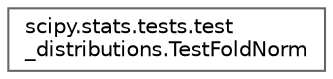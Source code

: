 digraph "Graphical Class Hierarchy"
{
 // LATEX_PDF_SIZE
  bgcolor="transparent";
  edge [fontname=Helvetica,fontsize=10,labelfontname=Helvetica,labelfontsize=10];
  node [fontname=Helvetica,fontsize=10,shape=box,height=0.2,width=0.4];
  rankdir="LR";
  Node0 [id="Node000000",label="scipy.stats.tests.test\l_distributions.TestFoldNorm",height=0.2,width=0.4,color="grey40", fillcolor="white", style="filled",URL="$d1/d6c/classscipy_1_1stats_1_1tests_1_1test__distributions_1_1TestFoldNorm.html",tooltip=" "];
}
